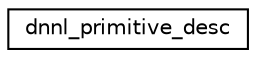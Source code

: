 digraph "Graphical Class Hierarchy"
{
 // LATEX_PDF_SIZE
  edge [fontname="Helvetica",fontsize="10",labelfontname="Helvetica",labelfontsize="10"];
  node [fontname="Helvetica",fontsize="10",shape=record];
  rankdir="LR";
  Node0 [label="dnnl_primitive_desc",height=0.2,width=0.4,color="black", fillcolor="white", style="filled",URL="$structdnnl__primitive__desc.html",tooltip="An opaque structure to describe a primitive descriptor."];
}
